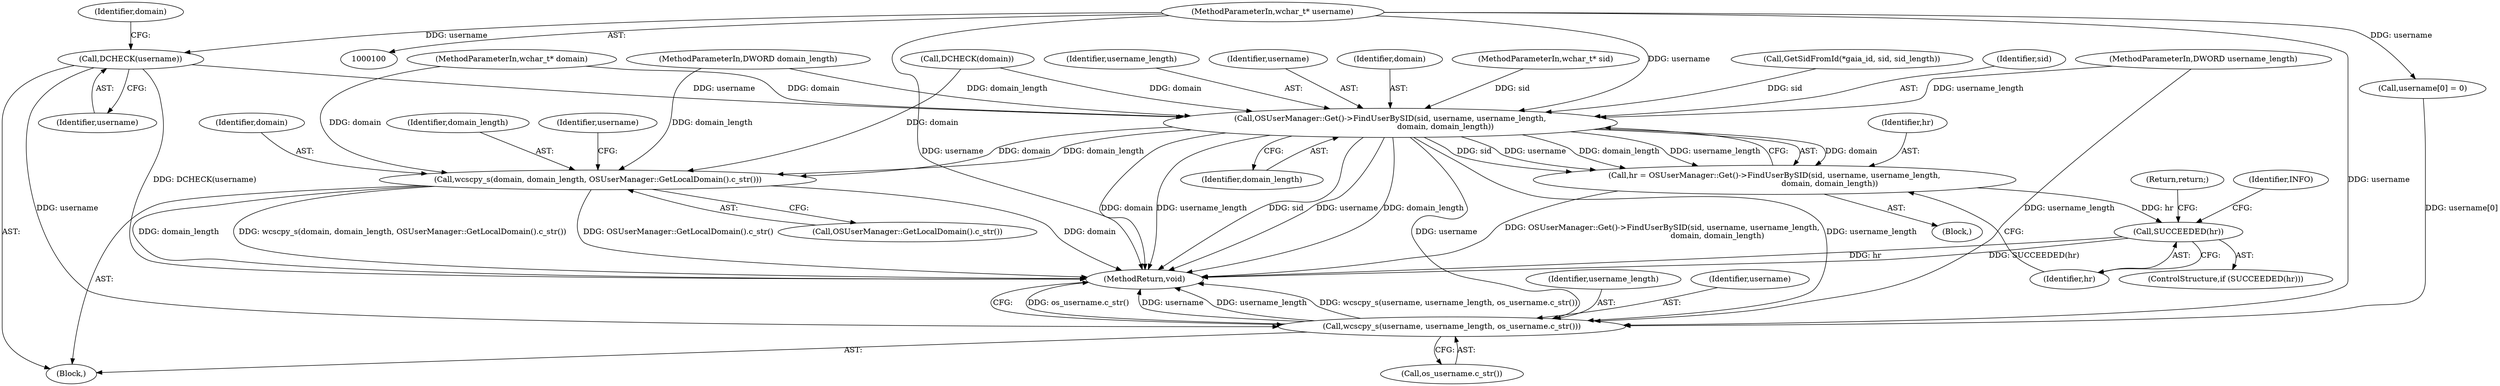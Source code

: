 digraph "0_Chrome_2440e872debd68ae7c2a8bf9ddb34df2cce378cd@pointer" {
"1000112" [label="(Call,DCHECK(username))"];
"1000103" [label="(MethodParameterIn,wchar_t* username)"];
"1000138" [label="(Call,OSUserManager::Get()->FindUserBySID(sid, username, username_length,\n                                             domain, domain_length))"];
"1000136" [label="(Call,hr = OSUserManager::Get()->FindUserBySID(sid, username, username_length,\n                                             domain, domain_length))"];
"1000145" [label="(Call,SUCCEEDED(hr))"];
"1000155" [label="(Call,wcscpy_s(domain, domain_length, OSUserManager::GetLocalDomain().c_str()))"];
"1000230" [label="(Call,wcscpy_s(username, username_length, os_username.c_str()))"];
"1000139" [label="(Identifier,sid)"];
"1000232" [label="(Identifier,username_length)"];
"1000143" [label="(Identifier,domain_length)"];
"1000137" [label="(Identifier,hr)"];
"1000155" [label="(Call,wcscpy_s(domain, domain_length, OSUserManager::GetLocalDomain().c_str()))"];
"1000157" [label="(Identifier,domain_length)"];
"1000104" [label="(MethodParameterIn,DWORD username_length)"];
"1000109" [label="(Block,)"];
"1000141" [label="(Identifier,username_length)"];
"1000140" [label="(Identifier,username)"];
"1000113" [label="(Identifier,username)"];
"1000161" [label="(Identifier,username)"];
"1000142" [label="(Identifier,domain)"];
"1000156" [label="(Identifier,domain)"];
"1000136" [label="(Call,hr = OSUserManager::Get()->FindUserBySID(sid, username, username_length,\n                                             domain, domain_length))"];
"1000138" [label="(Call,OSUserManager::Get()->FindUserBySID(sid, username, username_length,\n                                             domain, domain_length))"];
"1000135" [label="(Block,)"];
"1000147" [label="(Return,return;)"];
"1000230" [label="(Call,wcscpy_s(username, username_length, os_username.c_str()))"];
"1000146" [label="(Identifier,hr)"];
"1000107" [label="(MethodParameterIn,wchar_t* sid)"];
"1000159" [label="(Call,username[0] = 0)"];
"1000127" [label="(Call,GetSidFromId(*gaia_id, sid, sid_length))"];
"1000112" [label="(Call,DCHECK(username))"];
"1000103" [label="(MethodParameterIn,wchar_t* username)"];
"1000106" [label="(MethodParameterIn,DWORD domain_length)"];
"1000233" [label="(Call,os_username.c_str())"];
"1000115" [label="(Identifier,domain)"];
"1000114" [label="(Call,DCHECK(domain))"];
"1000231" [label="(Identifier,username)"];
"1000145" [label="(Call,SUCCEEDED(hr))"];
"1000234" [label="(MethodReturn,void)"];
"1000105" [label="(MethodParameterIn,wchar_t* domain)"];
"1000150" [label="(Identifier,INFO)"];
"1000158" [label="(Call,OSUserManager::GetLocalDomain().c_str())"];
"1000144" [label="(ControlStructure,if (SUCCEEDED(hr)))"];
"1000112" -> "1000109"  [label="AST: "];
"1000112" -> "1000113"  [label="CFG: "];
"1000113" -> "1000112"  [label="AST: "];
"1000115" -> "1000112"  [label="CFG: "];
"1000112" -> "1000234"  [label="DDG: DCHECK(username)"];
"1000103" -> "1000112"  [label="DDG: username"];
"1000112" -> "1000138"  [label="DDG: username"];
"1000112" -> "1000230"  [label="DDG: username"];
"1000103" -> "1000100"  [label="AST: "];
"1000103" -> "1000234"  [label="DDG: username"];
"1000103" -> "1000138"  [label="DDG: username"];
"1000103" -> "1000159"  [label="DDG: username"];
"1000103" -> "1000230"  [label="DDG: username"];
"1000138" -> "1000136"  [label="AST: "];
"1000138" -> "1000143"  [label="CFG: "];
"1000139" -> "1000138"  [label="AST: "];
"1000140" -> "1000138"  [label="AST: "];
"1000141" -> "1000138"  [label="AST: "];
"1000142" -> "1000138"  [label="AST: "];
"1000143" -> "1000138"  [label="AST: "];
"1000136" -> "1000138"  [label="CFG: "];
"1000138" -> "1000234"  [label="DDG: domain"];
"1000138" -> "1000234"  [label="DDG: username_length"];
"1000138" -> "1000234"  [label="DDG: sid"];
"1000138" -> "1000234"  [label="DDG: username"];
"1000138" -> "1000234"  [label="DDG: domain_length"];
"1000138" -> "1000136"  [label="DDG: domain"];
"1000138" -> "1000136"  [label="DDG: sid"];
"1000138" -> "1000136"  [label="DDG: username"];
"1000138" -> "1000136"  [label="DDG: domain_length"];
"1000138" -> "1000136"  [label="DDG: username_length"];
"1000127" -> "1000138"  [label="DDG: sid"];
"1000107" -> "1000138"  [label="DDG: sid"];
"1000104" -> "1000138"  [label="DDG: username_length"];
"1000114" -> "1000138"  [label="DDG: domain"];
"1000105" -> "1000138"  [label="DDG: domain"];
"1000106" -> "1000138"  [label="DDG: domain_length"];
"1000138" -> "1000155"  [label="DDG: domain"];
"1000138" -> "1000155"  [label="DDG: domain_length"];
"1000138" -> "1000230"  [label="DDG: username"];
"1000138" -> "1000230"  [label="DDG: username_length"];
"1000136" -> "1000135"  [label="AST: "];
"1000137" -> "1000136"  [label="AST: "];
"1000146" -> "1000136"  [label="CFG: "];
"1000136" -> "1000234"  [label="DDG: OSUserManager::Get()->FindUserBySID(sid, username, username_length,\n                                             domain, domain_length)"];
"1000136" -> "1000145"  [label="DDG: hr"];
"1000145" -> "1000144"  [label="AST: "];
"1000145" -> "1000146"  [label="CFG: "];
"1000146" -> "1000145"  [label="AST: "];
"1000147" -> "1000145"  [label="CFG: "];
"1000150" -> "1000145"  [label="CFG: "];
"1000145" -> "1000234"  [label="DDG: hr"];
"1000145" -> "1000234"  [label="DDG: SUCCEEDED(hr)"];
"1000155" -> "1000109"  [label="AST: "];
"1000155" -> "1000158"  [label="CFG: "];
"1000156" -> "1000155"  [label="AST: "];
"1000157" -> "1000155"  [label="AST: "];
"1000158" -> "1000155"  [label="AST: "];
"1000161" -> "1000155"  [label="CFG: "];
"1000155" -> "1000234"  [label="DDG: domain_length"];
"1000155" -> "1000234"  [label="DDG: wcscpy_s(domain, domain_length, OSUserManager::GetLocalDomain().c_str())"];
"1000155" -> "1000234"  [label="DDG: OSUserManager::GetLocalDomain().c_str()"];
"1000155" -> "1000234"  [label="DDG: domain"];
"1000114" -> "1000155"  [label="DDG: domain"];
"1000105" -> "1000155"  [label="DDG: domain"];
"1000106" -> "1000155"  [label="DDG: domain_length"];
"1000230" -> "1000109"  [label="AST: "];
"1000230" -> "1000233"  [label="CFG: "];
"1000231" -> "1000230"  [label="AST: "];
"1000232" -> "1000230"  [label="AST: "];
"1000233" -> "1000230"  [label="AST: "];
"1000234" -> "1000230"  [label="CFG: "];
"1000230" -> "1000234"  [label="DDG: os_username.c_str()"];
"1000230" -> "1000234"  [label="DDG: username"];
"1000230" -> "1000234"  [label="DDG: username_length"];
"1000230" -> "1000234"  [label="DDG: wcscpy_s(username, username_length, os_username.c_str())"];
"1000159" -> "1000230"  [label="DDG: username[0]"];
"1000104" -> "1000230"  [label="DDG: username_length"];
}
